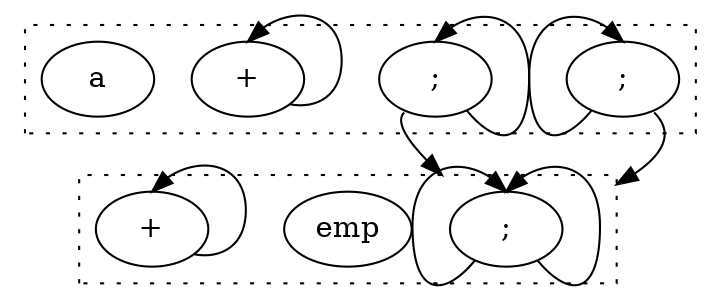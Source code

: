 digraph egraph {
  compound=true
  clusterrank=local
  subgraph cluster_0 {
    style=dotted
    0.0[label = ";"]
    0.1[label = ";"]
    0.2[label = "+"]
    0.3[label = "a"]
  }
  subgraph cluster_1 {
    style=dotted
    1.0[label = ";"]
    1.1[label = "emp"]
    1.2[label = "+"]
  }
  0.0:sw -> 0.0:n [lhead = cluster_0, ]
  0.0:se -> 1.0 [lhead = cluster_1, ]
  0.1:sw -> 1.0 [lhead = cluster_1, ]
  0.1:se -> 0.1:n [lhead = cluster_0, ]
  0.2 -> 0.2:n [lhead = cluster_0, ]
  1.0:sw -> 1.0:n [lhead = cluster_1, ]
  1.0:se -> 1.0:n [lhead = cluster_1, ]
  1.2 -> 1.2:n [lhead = cluster_1, ]
}